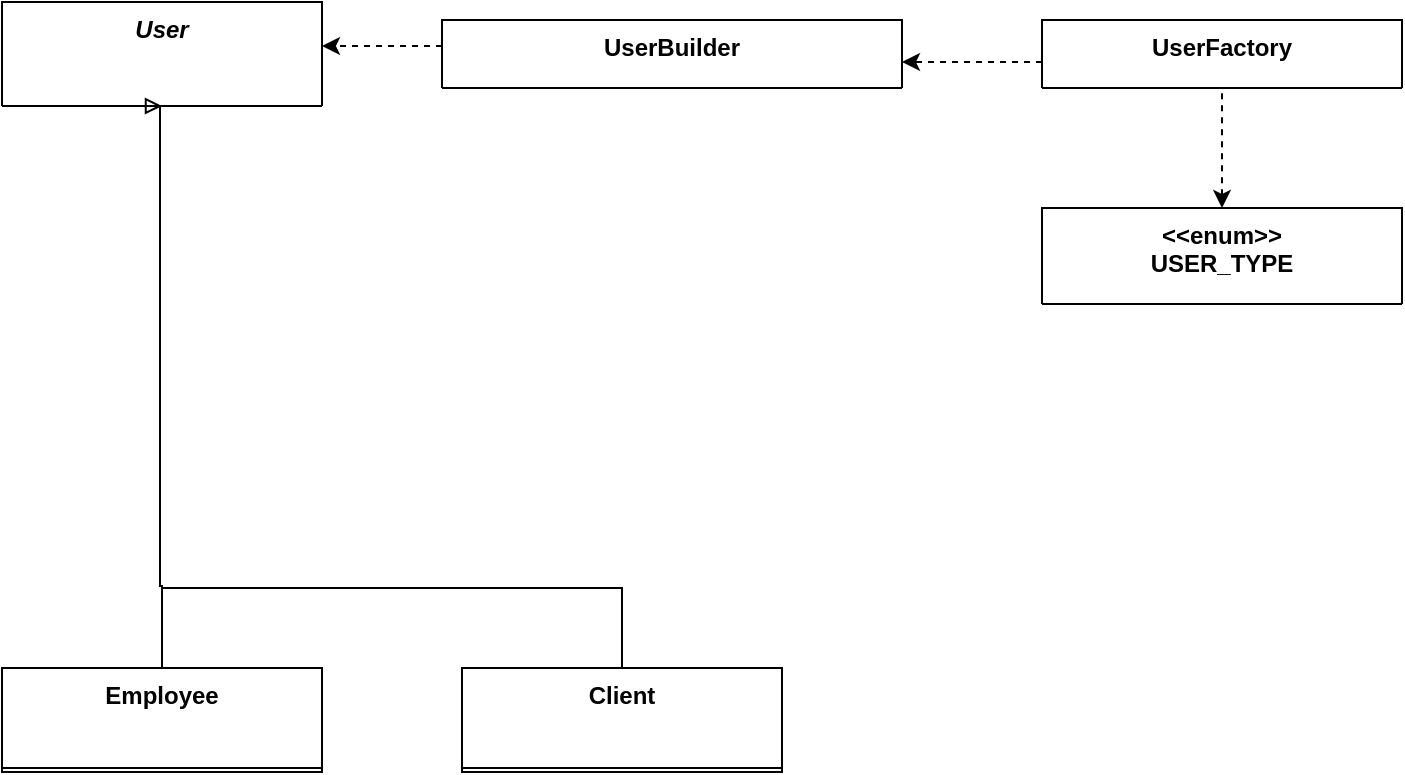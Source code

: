 <mxfile version="14.6.13" type="github">
  <diagram id="7JtARlBv7itgWGIjmpzo" name="Page-1">
    <mxGraphModel dx="1021" dy="509" grid="1" gridSize="10" guides="1" tooltips="1" connect="1" arrows="1" fold="1" page="1" pageScale="1" pageWidth="850" pageHeight="1100" math="0" shadow="0">
      <root>
        <mxCell id="0" />
        <mxCell id="1" parent="0" />
        <mxCell id="CUUQq9G3v90n7fBV2zaQ-1" value="User" style="swimlane;fontStyle=3;align=center;verticalAlign=top;childLayout=stackLayout;horizontal=1;startSize=52;horizontalStack=0;resizeParent=1;resizeParentMax=0;resizeLast=0;collapsible=1;marginBottom=0;" parent="1" vertex="1">
          <mxGeometry x="90" y="257" width="160" height="52" as="geometry" />
        </mxCell>
        <mxCell id="CUUQq9G3v90n7fBV2zaQ-12" value="UserFactory" style="swimlane;fontStyle=1;align=center;verticalAlign=top;childLayout=stackLayout;horizontal=1;startSize=34;horizontalStack=0;resizeParent=1;resizeParentMax=0;resizeLast=0;collapsible=1;marginBottom=0;" parent="1" vertex="1">
          <mxGeometry x="610" y="266" width="180" height="34" as="geometry" />
        </mxCell>
        <mxCell id="CUUQq9G3v90n7fBV2zaQ-15" style="edgeStyle=orthogonalEdgeStyle;rounded=0;orthogonalLoop=1;jettySize=auto;html=1;exitX=0.5;exitY=0;exitDx=0;exitDy=0;endArrow=none;endFill=0;" parent="1" source="CUUQq9G3v90n7fBV2zaQ-16" edge="1">
          <mxGeometry relative="1" as="geometry">
            <mxPoint x="170" y="550" as="targetPoint" />
            <Array as="points">
              <mxPoint x="400" y="550" />
            </Array>
          </mxGeometry>
        </mxCell>
        <mxCell id="CUUQq9G3v90n7fBV2zaQ-16" value="Client" style="swimlane;fontStyle=1;align=center;verticalAlign=top;childLayout=stackLayout;horizontal=1;startSize=50;horizontalStack=0;resizeParent=1;resizeParentMax=0;resizeLast=0;collapsible=1;marginBottom=0;" parent="1" vertex="1">
          <mxGeometry x="320" y="590" width="160" height="52" as="geometry" />
        </mxCell>
        <mxCell id="CUUQq9G3v90n7fBV2zaQ-21" style="edgeStyle=orthogonalEdgeStyle;rounded=0;orthogonalLoop=1;jettySize=auto;html=1;exitX=0.5;exitY=0;exitDx=0;exitDy=0;endArrow=block;endFill=0;entryX=0.5;entryY=1;entryDx=0;entryDy=0;" parent="1" source="CUUQq9G3v90n7fBV2zaQ-22" edge="1" target="CUUQq9G3v90n7fBV2zaQ-1">
          <mxGeometry relative="1" as="geometry">
            <Array as="points">
              <mxPoint x="170" y="549" />
              <mxPoint x="169" y="309" />
            </Array>
            <mxPoint x="169" y="320" as="targetPoint" />
          </mxGeometry>
        </mxCell>
        <mxCell id="CUUQq9G3v90n7fBV2zaQ-22" value="Employee" style="swimlane;fontStyle=1;align=center;verticalAlign=top;childLayout=stackLayout;horizontal=1;startSize=50;horizontalStack=0;resizeParent=1;resizeParentMax=0;resizeLast=0;collapsible=1;marginBottom=0;" parent="1" vertex="1">
          <mxGeometry x="90" y="590" width="160" height="52" as="geometry" />
        </mxCell>
        <mxCell id="CUUQq9G3v90n7fBV2zaQ-30" value="UserBuilder" style="swimlane;fontStyle=1;align=center;verticalAlign=top;childLayout=stackLayout;horizontal=1;startSize=34;horizontalStack=0;resizeParent=1;resizeParentMax=0;resizeLast=0;collapsible=1;marginBottom=0;" parent="1" vertex="1">
          <mxGeometry x="310" y="266" width="230" height="34" as="geometry" />
        </mxCell>
        <mxCell id="CUUQq9G3v90n7fBV2zaQ-35" style="edgeStyle=orthogonalEdgeStyle;rounded=0;orthogonalLoop=1;jettySize=auto;html=1;exitX=0;exitY=0.5;exitDx=0;exitDy=0;entryX=1;entryY=0.5;entryDx=0;entryDy=0;dashed=1;" parent="1" edge="1">
          <mxGeometry relative="1" as="geometry">
            <mxPoint x="610" y="287" as="sourcePoint" />
            <mxPoint x="540" y="287" as="targetPoint" />
          </mxGeometry>
        </mxCell>
        <mxCell id="CUUQq9G3v90n7fBV2zaQ-36" style="edgeStyle=orthogonalEdgeStyle;rounded=0;orthogonalLoop=1;jettySize=auto;html=1;endArrow=classic;endFill=1;entryX=1;entryY=0.5;entryDx=0;entryDy=0;dashed=1;" parent="1" edge="1">
          <mxGeometry relative="1" as="geometry">
            <mxPoint x="310" y="279" as="sourcePoint" />
            <mxPoint x="250" y="279" as="targetPoint" />
            <Array as="points">
              <mxPoint x="307" y="279" />
              <mxPoint x="307" y="279" />
            </Array>
          </mxGeometry>
        </mxCell>
        <mxCell id="CUUQq9G3v90n7fBV2zaQ-37" style="edgeStyle=orthogonalEdgeStyle;rounded=0;orthogonalLoop=1;jettySize=auto;html=1;exitX=0.5;exitY=0;exitDx=0;exitDy=0;entryX=0.5;entryY=1;entryDx=0;entryDy=0;dashed=1;endArrow=none;endFill=0;startArrow=classic;startFill=1;" parent="1" source="CUUQq9G3v90n7fBV2zaQ-38" target="CUUQq9G3v90n7fBV2zaQ-12" edge="1">
          <mxGeometry relative="1" as="geometry">
            <mxPoint x="699.64" y="299.116" as="targetPoint" />
          </mxGeometry>
        </mxCell>
        <mxCell id="CUUQq9G3v90n7fBV2zaQ-38" value="&lt;&lt;enum&gt;&gt;&#xa;USER_TYPE" style="swimlane;fontStyle=1;align=center;verticalAlign=top;childLayout=stackLayout;horizontal=1;startSize=48;horizontalStack=0;resizeParent=1;resizeParentMax=0;resizeLast=0;collapsible=1;marginBottom=0;" parent="1" vertex="1">
          <mxGeometry x="610" y="360" width="180" height="48" as="geometry" />
        </mxCell>
      </root>
    </mxGraphModel>
  </diagram>
</mxfile>

